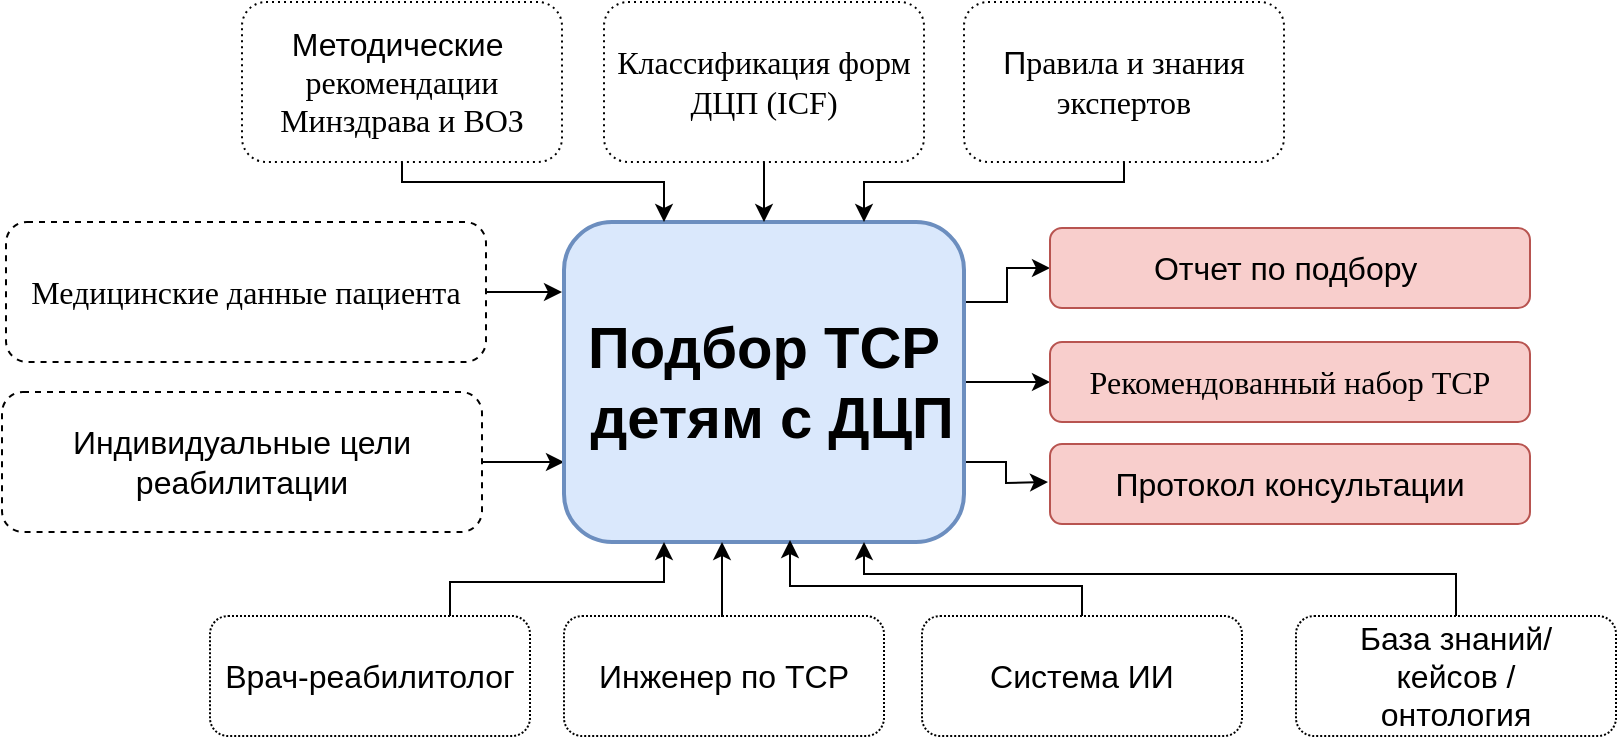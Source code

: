 <mxfile border="50" scale="3" compressed="false" locked="false" version="27.1.3">
  <diagram name="Blank" id="YmL12bMKpDGza6XwsDPr">
    <mxGraphModel dx="931" dy="571" grid="0" gridSize="10" guides="1" tooltips="1" connect="1" arrows="1" fold="1" page="0" pageScale="1" pageWidth="827" pageHeight="1169" background="none" math="1" shadow="0">
      <root>
        <mxCell id="X5NqExCQtvZxIxQ7pmgY-0" />
        <mxCell id="1" parent="X5NqExCQtvZxIxQ7pmgY-0" />
        <mxCell id="iDkN2FxSkFB0QoTPlB-i-15" style="edgeStyle=orthogonalEdgeStyle;rounded=0;orthogonalLoop=1;jettySize=auto;html=1;exitX=1;exitY=0.5;exitDx=0;exitDy=0;" parent="1" source="iDkN2FxSkFB0QoTPlB-i-1" edge="1">
          <mxGeometry relative="1" as="geometry">
            <mxPoint x="306" y="269" as="targetPoint" />
          </mxGeometry>
        </mxCell>
        <mxCell id="iDkN2FxSkFB0QoTPlB-i-1" value="&lt;div style=&quot;text-align: left;&quot;&gt;&lt;font face=&quot;Times&quot;&gt;Медицинские данные&amp;nbsp;&lt;/font&gt;&lt;span style=&quot;font-family: Times; background-color: transparent; color: light-dark(rgb(0, 0, 0), rgb(255, 255, 255));&quot;&gt;пациента&lt;/span&gt;&lt;/div&gt;" style="rounded=1;whiteSpace=wrap;html=1;fontSize=16;dashed=1;glass=0;" parent="1" vertex="1">
          <mxGeometry x="28" y="234" width="240" height="70" as="geometry" />
        </mxCell>
        <mxCell id="iDkN2FxSkFB0QoTPlB-i-19" style="edgeStyle=orthogonalEdgeStyle;rounded=0;orthogonalLoop=1;jettySize=auto;html=1;exitX=1;exitY=0.5;exitDx=0;exitDy=0;entryX=0;entryY=0.75;entryDx=0;entryDy=0;" parent="1" source="iDkN2FxSkFB0QoTPlB-i-6" target="iDkN2FxSkFB0QoTPlB-i-10" edge="1">
          <mxGeometry relative="1" as="geometry" />
        </mxCell>
        <mxCell id="iDkN2FxSkFB0QoTPlB-i-6" value="Индивидуальные цели реабилитации" style="rounded=1;whiteSpace=wrap;html=1;fontSize=16;dashed=1;" parent="1" vertex="1">
          <mxGeometry x="26" y="319" width="240" height="70" as="geometry" />
        </mxCell>
        <mxCell id="iDkN2FxSkFB0QoTPlB-i-28" style="edgeStyle=orthogonalEdgeStyle;rounded=0;orthogonalLoop=1;jettySize=auto;html=1;exitX=1;exitY=0.25;exitDx=0;exitDy=0;entryX=0;entryY=0.5;entryDx=0;entryDy=0;" parent="1" source="iDkN2FxSkFB0QoTPlB-i-10" target="iDkN2FxSkFB0QoTPlB-i-20" edge="1">
          <mxGeometry relative="1" as="geometry" />
        </mxCell>
        <mxCell id="iDkN2FxSkFB0QoTPlB-i-29" style="edgeStyle=orthogonalEdgeStyle;rounded=0;orthogonalLoop=1;jettySize=auto;html=1;exitX=1;exitY=0.75;exitDx=0;exitDy=0;" parent="1" source="iDkN2FxSkFB0QoTPlB-i-10" edge="1">
          <mxGeometry relative="1" as="geometry">
            <mxPoint x="549" y="364" as="targetPoint" />
          </mxGeometry>
        </mxCell>
        <mxCell id="iDkN2FxSkFB0QoTPlB-i-30" style="edgeStyle=orthogonalEdgeStyle;rounded=0;orthogonalLoop=1;jettySize=auto;html=1;exitX=1;exitY=0.5;exitDx=0;exitDy=0;entryX=0;entryY=0.5;entryDx=0;entryDy=0;" parent="1" source="iDkN2FxSkFB0QoTPlB-i-10" target="iDkN2FxSkFB0QoTPlB-i-21" edge="1">
          <mxGeometry relative="1" as="geometry" />
        </mxCell>
        <mxCell id="iDkN2FxSkFB0QoTPlB-i-10" value="Подбор ТСР&lt;div&gt;&amp;nbsp;детям с ДЦП&lt;/div&gt;" style="rounded=1;whiteSpace=wrap;html=1;fillColor=#dae8fc;strokeColor=#6c8ebf;fontSize=29;fontStyle=1;strokeWidth=2;" parent="1" vertex="1">
          <mxGeometry x="307" y="234" width="200" height="160" as="geometry" />
        </mxCell>
        <mxCell id="iDkN2FxSkFB0QoTPlB-i-20" value="&lt;div style=&quot;text-align: left;&quot;&gt;&lt;span style=&quot;text-align: center;&quot;&gt;Отчет по подбору&amp;nbsp;&lt;/span&gt;&lt;/div&gt;" style="rounded=1;whiteSpace=wrap;html=1;fontSize=16;fillColor=#f8cecc;strokeColor=#b85450;" parent="1" vertex="1">
          <mxGeometry x="550" y="237" width="240" height="40" as="geometry" />
        </mxCell>
        <mxCell id="iDkN2FxSkFB0QoTPlB-i-21" value="&lt;span style=&quot;font-family: Times; text-align: left;&quot;&gt;Рекомендованный набор ТСР&lt;/span&gt;" style="rounded=1;whiteSpace=wrap;html=1;fontSize=16;fillColor=#f8cecc;strokeColor=#b85450;" parent="1" vertex="1">
          <mxGeometry x="550" y="294" width="240" height="40" as="geometry" />
        </mxCell>
        <mxCell id="iDkN2FxSkFB0QoTPlB-i-22" value="Протокол консультации" style="rounded=1;whiteSpace=wrap;html=1;fontSize=16;fillColor=#f8cecc;strokeColor=#b85450;" parent="1" vertex="1">
          <mxGeometry x="550" y="345" width="240" height="40" as="geometry" />
        </mxCell>
        <mxCell id="iDkN2FxSkFB0QoTPlB-i-35" style="edgeStyle=orthogonalEdgeStyle;rounded=0;orthogonalLoop=1;jettySize=auto;html=1;exitX=0.5;exitY=1;exitDx=0;exitDy=0;entryX=0.25;entryY=0;entryDx=0;entryDy=0;" parent="1" source="iDkN2FxSkFB0QoTPlB-i-23" target="iDkN2FxSkFB0QoTPlB-i-10" edge="1">
          <mxGeometry relative="1" as="geometry">
            <Array as="points">
              <mxPoint x="226" y="214" />
              <mxPoint x="357" y="214" />
            </Array>
          </mxGeometry>
        </mxCell>
        <mxCell id="iDkN2FxSkFB0QoTPlB-i-23" value="Методические&amp;nbsp;&lt;div&gt;&lt;span style=&quot;font-family: Times; text-align: start; background-color: transparent; color: light-dark(rgb(0, 0, 0), rgb(255, 255, 255));&quot;&gt;рекомендации Минздрава и ВОЗ&lt;/span&gt;&lt;/div&gt;" style="rounded=1;whiteSpace=wrap;html=1;fontSize=16;dashed=1;dashPattern=1 2;" parent="1" vertex="1">
          <mxGeometry x="146" y="124" width="160" height="80" as="geometry" />
        </mxCell>
        <mxCell id="iDkN2FxSkFB0QoTPlB-i-33" style="edgeStyle=orthogonalEdgeStyle;rounded=0;orthogonalLoop=1;jettySize=auto;html=1;exitX=0.5;exitY=1;exitDx=0;exitDy=0;entryX=0.5;entryY=0;entryDx=0;entryDy=0;" parent="1" source="iDkN2FxSkFB0QoTPlB-i-24" target="iDkN2FxSkFB0QoTPlB-i-10" edge="1">
          <mxGeometry relative="1" as="geometry" />
        </mxCell>
        <mxCell id="iDkN2FxSkFB0QoTPlB-i-24" value="&lt;span style=&quot;font-family: Times; text-align: start; background-color: transparent; color: light-dark(rgb(0, 0, 0), rgb(255, 255, 255));&quot;&gt;Классификация форм ДЦП (ICF)&lt;/span&gt;" style="rounded=1;whiteSpace=wrap;html=1;fontSize=16;dashed=1;dashPattern=1 2;" parent="1" vertex="1">
          <mxGeometry x="327" y="124" width="160" height="80" as="geometry" />
        </mxCell>
        <mxCell id="yS_BppXNrRtbRSFfcM85-7" style="edgeStyle=orthogonalEdgeStyle;rounded=0;orthogonalLoop=1;jettySize=auto;html=1;exitX=0.75;exitY=0;exitDx=0;exitDy=0;entryX=0.25;entryY=1;entryDx=0;entryDy=0;" edge="1" parent="1" source="iDkN2FxSkFB0QoTPlB-i-26" target="iDkN2FxSkFB0QoTPlB-i-10">
          <mxGeometry relative="1" as="geometry">
            <Array as="points">
              <mxPoint x="250" y="414" />
              <mxPoint x="357" y="414" />
            </Array>
          </mxGeometry>
        </mxCell>
        <mxCell id="iDkN2FxSkFB0QoTPlB-i-26" value="Врач-реабилитолог" style="rounded=1;whiteSpace=wrap;html=1;fontSize=16;dashed=1;dashPattern=1 1;" parent="1" vertex="1">
          <mxGeometry x="130" y="431" width="160" height="60" as="geometry" />
        </mxCell>
        <mxCell id="iDkN2FxSkFB0QoTPlB-i-27" value="Инженер по ТСР" style="rounded=1;whiteSpace=wrap;html=1;fontSize=16;dashed=1;dashPattern=1 1;" parent="1" vertex="1">
          <mxGeometry x="307" y="431" width="160" height="60" as="geometry" />
        </mxCell>
        <mxCell id="iDkN2FxSkFB0QoTPlB-i-34" style="edgeStyle=orthogonalEdgeStyle;rounded=0;orthogonalLoop=1;jettySize=auto;html=1;exitX=0.5;exitY=1;exitDx=0;exitDy=0;entryX=0.75;entryY=0;entryDx=0;entryDy=0;" parent="1" source="iDkN2FxSkFB0QoTPlB-i-25" target="iDkN2FxSkFB0QoTPlB-i-10" edge="1">
          <mxGeometry relative="1" as="geometry">
            <Array as="points">
              <mxPoint x="587" y="214" />
              <mxPoint x="457" y="214" />
            </Array>
          </mxGeometry>
        </mxCell>
        <mxCell id="iDkN2FxSkFB0QoTPlB-i-25" value="П&lt;span style=&quot;font-family: Times; text-align: start; background-color: transparent; color: light-dark(rgb(0, 0, 0), rgb(255, 255, 255));&quot;&gt;равила и знания экспертов&lt;/span&gt;" style="rounded=1;whiteSpace=wrap;html=1;fontSize=16;dashed=1;dashPattern=1 2;" parent="1" vertex="1">
          <mxGeometry x="507" y="124" width="160" height="80" as="geometry" />
        </mxCell>
        <mxCell id="yS_BppXNrRtbRSFfcM85-1" value="Система ИИ" style="rounded=1;whiteSpace=wrap;html=1;fontSize=16;dashed=1;dashPattern=1 1;" vertex="1" parent="1">
          <mxGeometry x="486" y="431" width="160" height="60" as="geometry" />
        </mxCell>
        <mxCell id="yS_BppXNrRtbRSFfcM85-9" style="edgeStyle=orthogonalEdgeStyle;rounded=0;orthogonalLoop=1;jettySize=auto;html=1;entryX=0.75;entryY=1;entryDx=0;entryDy=0;" edge="1" parent="1" source="yS_BppXNrRtbRSFfcM85-3" target="iDkN2FxSkFB0QoTPlB-i-10">
          <mxGeometry relative="1" as="geometry">
            <Array as="points">
              <mxPoint x="753" y="410" />
              <mxPoint x="457" y="410" />
            </Array>
          </mxGeometry>
        </mxCell>
        <mxCell id="yS_BppXNrRtbRSFfcM85-3" value="База знаний/&lt;div&gt;кейсов /&lt;/div&gt;&lt;div&gt;онтология&lt;/div&gt;" style="rounded=1;whiteSpace=wrap;html=1;fontSize=16;dashed=1;dashPattern=1 1;" vertex="1" parent="1">
          <mxGeometry x="673" y="431" width="160" height="60" as="geometry" />
        </mxCell>
        <mxCell id="yS_BppXNrRtbRSFfcM85-6" style="edgeStyle=orthogonalEdgeStyle;rounded=0;orthogonalLoop=1;jettySize=auto;html=1;exitX=0.5;exitY=0;exitDx=0;exitDy=0;entryX=0.395;entryY=1;entryDx=0;entryDy=0;entryPerimeter=0;" edge="1" parent="1" source="iDkN2FxSkFB0QoTPlB-i-27" target="iDkN2FxSkFB0QoTPlB-i-10">
          <mxGeometry relative="1" as="geometry" />
        </mxCell>
        <mxCell id="yS_BppXNrRtbRSFfcM85-8" style="edgeStyle=orthogonalEdgeStyle;rounded=0;orthogonalLoop=1;jettySize=auto;html=1;exitX=0.5;exitY=0;exitDx=0;exitDy=0;entryX=0.565;entryY=0.994;entryDx=0;entryDy=0;entryPerimeter=0;" edge="1" parent="1" source="yS_BppXNrRtbRSFfcM85-1" target="iDkN2FxSkFB0QoTPlB-i-10">
          <mxGeometry relative="1" as="geometry">
            <Array as="points">
              <mxPoint x="566" y="416" />
              <mxPoint x="420" y="416" />
            </Array>
          </mxGeometry>
        </mxCell>
      </root>
    </mxGraphModel>
  </diagram>
</mxfile>
